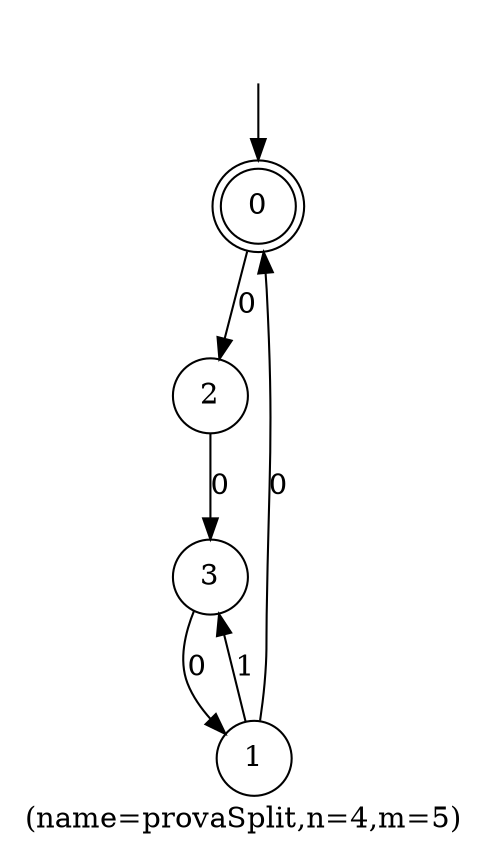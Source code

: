 digraph provaSplit{
	label="(name=provaSplit,n=4,m=5)";
	_nil [style = "invis"];
	node [shape = doublecircle]; 0;
	node [shape = circle];
	_nil -> 0;
	1->0[label="0"];
	0->2[label="0"];
	3->1[label="0"];
	2->3[label="0"];
	1->3[label="1"];
}
